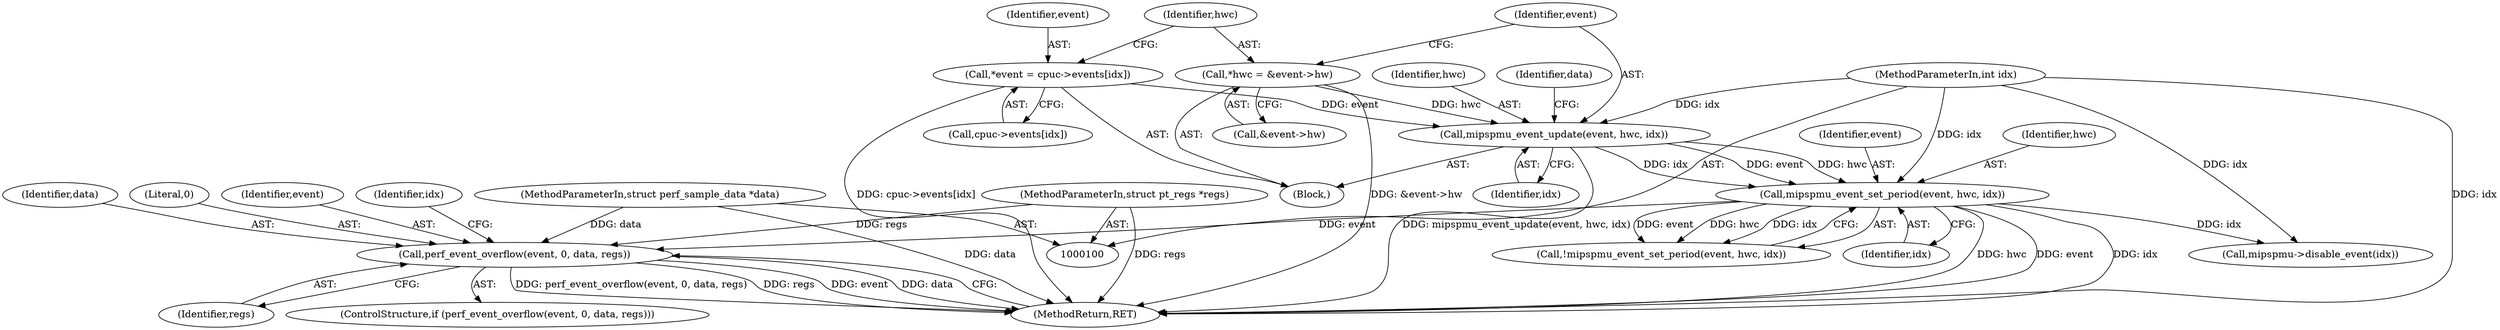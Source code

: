 digraph "1_linux_a8b0ca17b80e92faab46ee7179ba9e99ccb61233_7@pointer" {
"1000142" [label="(Call,perf_event_overflow(event, 0, data, regs))"];
"1000136" [label="(Call,mipspmu_event_set_period(event, hwc, idx))"];
"1000121" [label="(Call,mipspmu_event_update(event, hwc, idx))"];
"1000107" [label="(Call,*event = cpuc->events[idx])"];
"1000115" [label="(Call,*hwc = &event->hw)"];
"1000102" [label="(MethodParameterIn,int idx)"];
"1000103" [label="(MethodParameterIn,struct perf_sample_data *data)"];
"1000104" [label="(MethodParameterIn,struct pt_regs *regs)"];
"1000139" [label="(Identifier,idx)"];
"1000122" [label="(Identifier,event)"];
"1000137" [label="(Identifier,event)"];
"1000143" [label="(Identifier,event)"];
"1000104" [label="(MethodParameterIn,struct pt_regs *regs)"];
"1000117" [label="(Call,&event->hw)"];
"1000141" [label="(ControlStructure,if (perf_event_overflow(event, 0, data, regs)))"];
"1000109" [label="(Call,cpuc->events[idx])"];
"1000142" [label="(Call,perf_event_overflow(event, 0, data, regs))"];
"1000136" [label="(Call,mipspmu_event_set_period(event, hwc, idx))"];
"1000148" [label="(Identifier,idx)"];
"1000135" [label="(Call,!mipspmu_event_set_period(event, hwc, idx))"];
"1000138" [label="(Identifier,hwc)"];
"1000147" [label="(Call,mipspmu->disable_event(idx))"];
"1000108" [label="(Identifier,event)"];
"1000146" [label="(Identifier,regs)"];
"1000124" [label="(Identifier,idx)"];
"1000107" [label="(Call,*event = cpuc->events[idx])"];
"1000127" [label="(Identifier,data)"];
"1000103" [label="(MethodParameterIn,struct perf_sample_data *data)"];
"1000102" [label="(MethodParameterIn,int idx)"];
"1000149" [label="(MethodReturn,RET)"];
"1000116" [label="(Identifier,hwc)"];
"1000115" [label="(Call,*hwc = &event->hw)"];
"1000145" [label="(Identifier,data)"];
"1000105" [label="(Block,)"];
"1000121" [label="(Call,mipspmu_event_update(event, hwc, idx))"];
"1000123" [label="(Identifier,hwc)"];
"1000144" [label="(Literal,0)"];
"1000142" -> "1000141"  [label="AST: "];
"1000142" -> "1000146"  [label="CFG: "];
"1000143" -> "1000142"  [label="AST: "];
"1000144" -> "1000142"  [label="AST: "];
"1000145" -> "1000142"  [label="AST: "];
"1000146" -> "1000142"  [label="AST: "];
"1000148" -> "1000142"  [label="CFG: "];
"1000149" -> "1000142"  [label="CFG: "];
"1000142" -> "1000149"  [label="DDG: perf_event_overflow(event, 0, data, regs)"];
"1000142" -> "1000149"  [label="DDG: regs"];
"1000142" -> "1000149"  [label="DDG: event"];
"1000142" -> "1000149"  [label="DDG: data"];
"1000136" -> "1000142"  [label="DDG: event"];
"1000103" -> "1000142"  [label="DDG: data"];
"1000104" -> "1000142"  [label="DDG: regs"];
"1000136" -> "1000135"  [label="AST: "];
"1000136" -> "1000139"  [label="CFG: "];
"1000137" -> "1000136"  [label="AST: "];
"1000138" -> "1000136"  [label="AST: "];
"1000139" -> "1000136"  [label="AST: "];
"1000135" -> "1000136"  [label="CFG: "];
"1000136" -> "1000149"  [label="DDG: idx"];
"1000136" -> "1000149"  [label="DDG: hwc"];
"1000136" -> "1000149"  [label="DDG: event"];
"1000136" -> "1000135"  [label="DDG: event"];
"1000136" -> "1000135"  [label="DDG: hwc"];
"1000136" -> "1000135"  [label="DDG: idx"];
"1000121" -> "1000136"  [label="DDG: event"];
"1000121" -> "1000136"  [label="DDG: hwc"];
"1000121" -> "1000136"  [label="DDG: idx"];
"1000102" -> "1000136"  [label="DDG: idx"];
"1000136" -> "1000147"  [label="DDG: idx"];
"1000121" -> "1000105"  [label="AST: "];
"1000121" -> "1000124"  [label="CFG: "];
"1000122" -> "1000121"  [label="AST: "];
"1000123" -> "1000121"  [label="AST: "];
"1000124" -> "1000121"  [label="AST: "];
"1000127" -> "1000121"  [label="CFG: "];
"1000121" -> "1000149"  [label="DDG: mipspmu_event_update(event, hwc, idx)"];
"1000107" -> "1000121"  [label="DDG: event"];
"1000115" -> "1000121"  [label="DDG: hwc"];
"1000102" -> "1000121"  [label="DDG: idx"];
"1000107" -> "1000105"  [label="AST: "];
"1000107" -> "1000109"  [label="CFG: "];
"1000108" -> "1000107"  [label="AST: "];
"1000109" -> "1000107"  [label="AST: "];
"1000116" -> "1000107"  [label="CFG: "];
"1000107" -> "1000149"  [label="DDG: cpuc->events[idx]"];
"1000115" -> "1000105"  [label="AST: "];
"1000115" -> "1000117"  [label="CFG: "];
"1000116" -> "1000115"  [label="AST: "];
"1000117" -> "1000115"  [label="AST: "];
"1000122" -> "1000115"  [label="CFG: "];
"1000115" -> "1000149"  [label="DDG: &event->hw"];
"1000102" -> "1000100"  [label="AST: "];
"1000102" -> "1000149"  [label="DDG: idx"];
"1000102" -> "1000147"  [label="DDG: idx"];
"1000103" -> "1000100"  [label="AST: "];
"1000103" -> "1000149"  [label="DDG: data"];
"1000104" -> "1000100"  [label="AST: "];
"1000104" -> "1000149"  [label="DDG: regs"];
}

